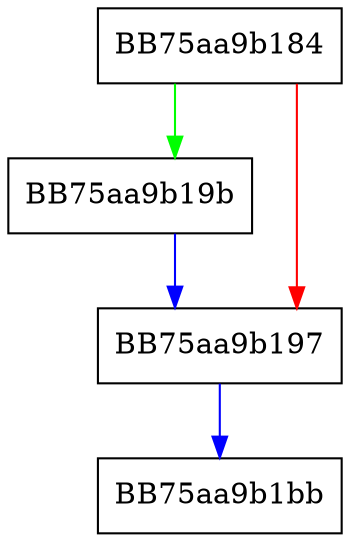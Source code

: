 digraph Hook_MpContainerOpen {
  node [shape="box"];
  graph [splines=ortho];
  BB75aa9b184 -> BB75aa9b19b [color="green"];
  BB75aa9b184 -> BB75aa9b197 [color="red"];
  BB75aa9b197 -> BB75aa9b1bb [color="blue"];
  BB75aa9b19b -> BB75aa9b197 [color="blue"];
}